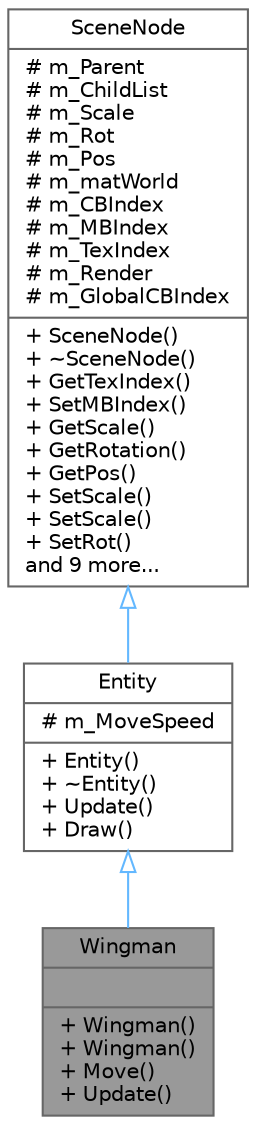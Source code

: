digraph "Wingman"
{
 // LATEX_PDF_SIZE
  bgcolor="transparent";
  edge [fontname=Helvetica,fontsize=10,labelfontname=Helvetica,labelfontsize=10];
  node [fontname=Helvetica,fontsize=10,shape=box,height=0.2,width=0.4];
  Node1 [shape=record,label="{Wingman\n||+ Wingman()\l+ Wingman()\l+ Move()\l+ Update()\l}",height=0.2,width=0.4,color="gray40", fillcolor="grey60", style="filled", fontcolor="black",tooltip=" "];
  Node2 -> Node1 [dir="back",color="steelblue1",style="solid",arrowtail="onormal"];
  Node2 [shape=record,label="{Entity\n|# m_MoveSpeed\l|+ Entity()\l+ ~Entity()\l+ Update()\l+ Draw()\l}",height=0.2,width=0.4,color="gray40", fillcolor="white", style="filled",URL="$class_entity.html",tooltip="Main class for most objects in game world."];
  Node3 -> Node2 [dir="back",color="steelblue1",style="solid",arrowtail="onormal"];
  Node3 [shape=record,label="{SceneNode\n|# m_Parent\l# m_ChildList\l# m_Scale\l# m_Rot\l# m_Pos\l# m_matWorld\l# m_CBIndex\l# m_MBIndex\l# m_TexIndex\l# m_Render\l# m_GlobalCBIndex\l|+ SceneNode()\l+ ~SceneNode()\l+ GetTexIndex()\l+ SetMBIndex()\l+ GetScale()\l+ GetRotation()\l+ GetPos()\l+ SetScale()\l+ SetScale()\l+ SetRot()\land 9 more...\l}",height=0.2,width=0.4,color="gray40", fillcolor="white", style="filled",URL="$class_scene_node.html",tooltip=" "];
}
